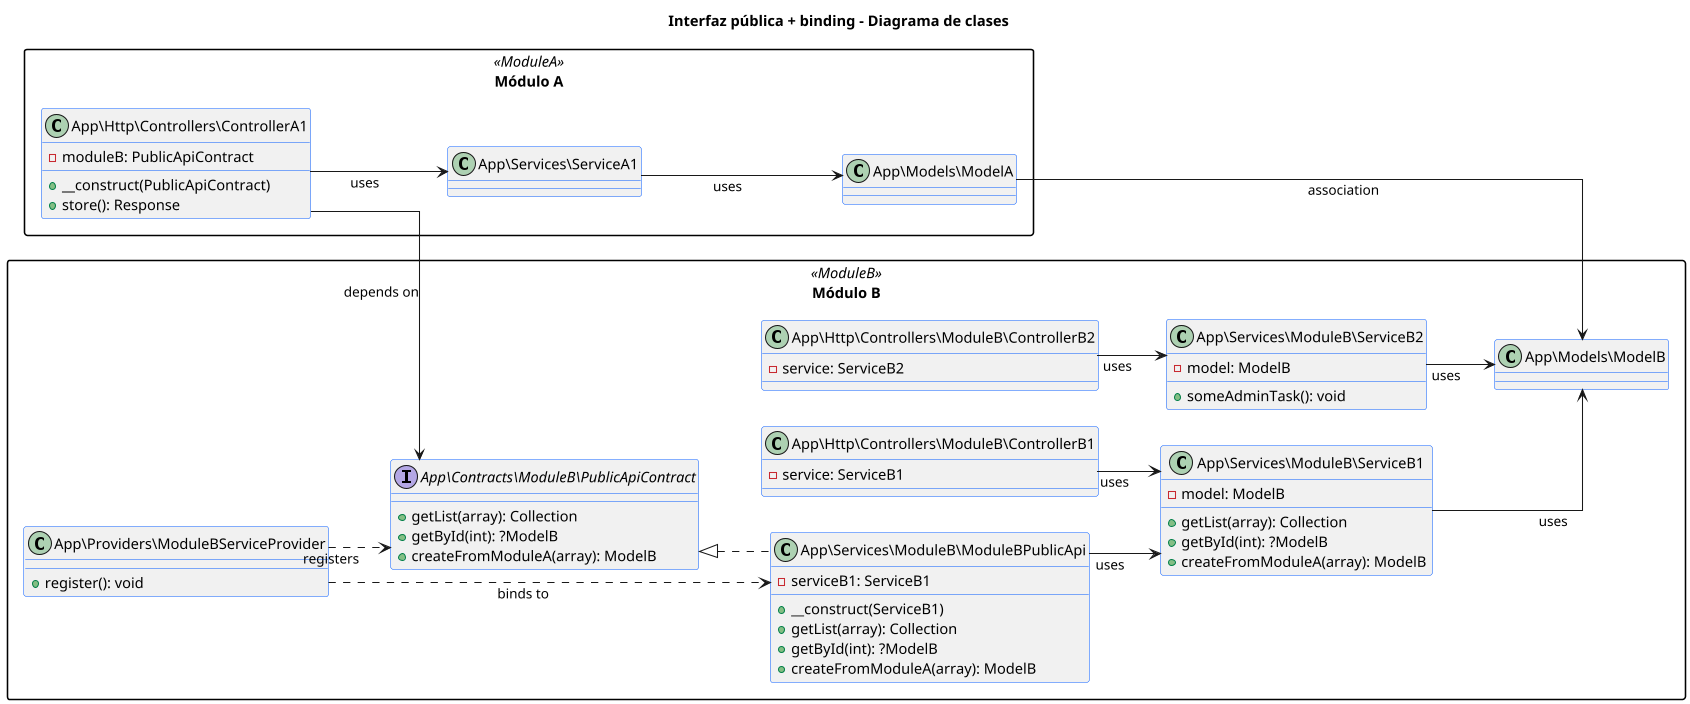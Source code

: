 @startuml

skinparam dpi 100
skinparam packageStyle rectangle
skinparam shadowing false
skinparam linetype ortho

skinparam class {
  BackgroundColor<<ModuleB>> #E3F2FD
  BackgroundColor<<ModuleA>> #E8F5E9
  BorderColor #0B5FFF
}

left to right direction

title Interfaz pública + binding - Diagrama de clases

package "Módulo B" as MB <<ModuleB>> {
  interface "App\Contracts\ModuleB\PublicApiContract" as PublicApiContract {
    +getList(array): Collection
    +getById(int): ?ModelB
    +createFromModuleA(array): ModelB
  }

  class "App\Services\ModuleB\ModuleBPublicApi" as ModuleBPublicApi {
    -serviceB1: ServiceB1
    +__construct(ServiceB1)
    +getList(array): Collection
    +getById(int): ?ModelB
    +createFromModuleA(array): ModelB
  }

  class "App\Services\ModuleB\ServiceB1" as ServiceB1 {
    -model: ModelB
    +getList(array): Collection
    +getById(int): ?ModelB
    +createFromModuleA(array): ModelB
  }

  class "App\Services\ModuleB\ServiceB2" as ServiceB2 {
    -model: ModelB
    +someAdminTask(): void
  }

  class "App\Http\Controllers\ModuleB\ControllerB1" as ControllerB1 {
    -service: ServiceB1
  }

  class "App\Http\Controllers\ModuleB\ControllerB2" as ControllerB2 {
    -service: ServiceB2
  }

  class "App\Providers\ModuleBServiceProvider" as ServiceProviderModuleB {
    +register(): void
  }

  class "App\Models\ModelB" as ModelB
}

package "Módulo A" as MA <<ModuleA>> {
  class "App\Http\Controllers\ControllerA1" as ControllerA1 {
    -moduleB: PublicApiContract
    +__construct(PublicApiContract)
    +store(): Response
  }

  class "App\Services\ServiceA1" as ServiceA1

  class "App\Models\ModelA" as ModelA
}

PublicApiContract <|.. ModuleBPublicApi
ModuleBPublicApi --> ServiceB1 : uses
ControllerA1 --> PublicApiContract : depends on
ControllerB1 --> ServiceB1 : uses
ControllerB2 --> ServiceB2 : uses
ServiceB1 --> ModelB : uses
ServiceB2 --> ModelB : uses
ServiceProviderModuleB ..> ModuleBPublicApi : binds to
ServiceProviderModuleB ..> PublicApiContract : registers

ControllerA1 --> ServiceA1 : uses
ServiceA1 --> ModelA : uses
ModelA --> ModelB : association

@enduml
